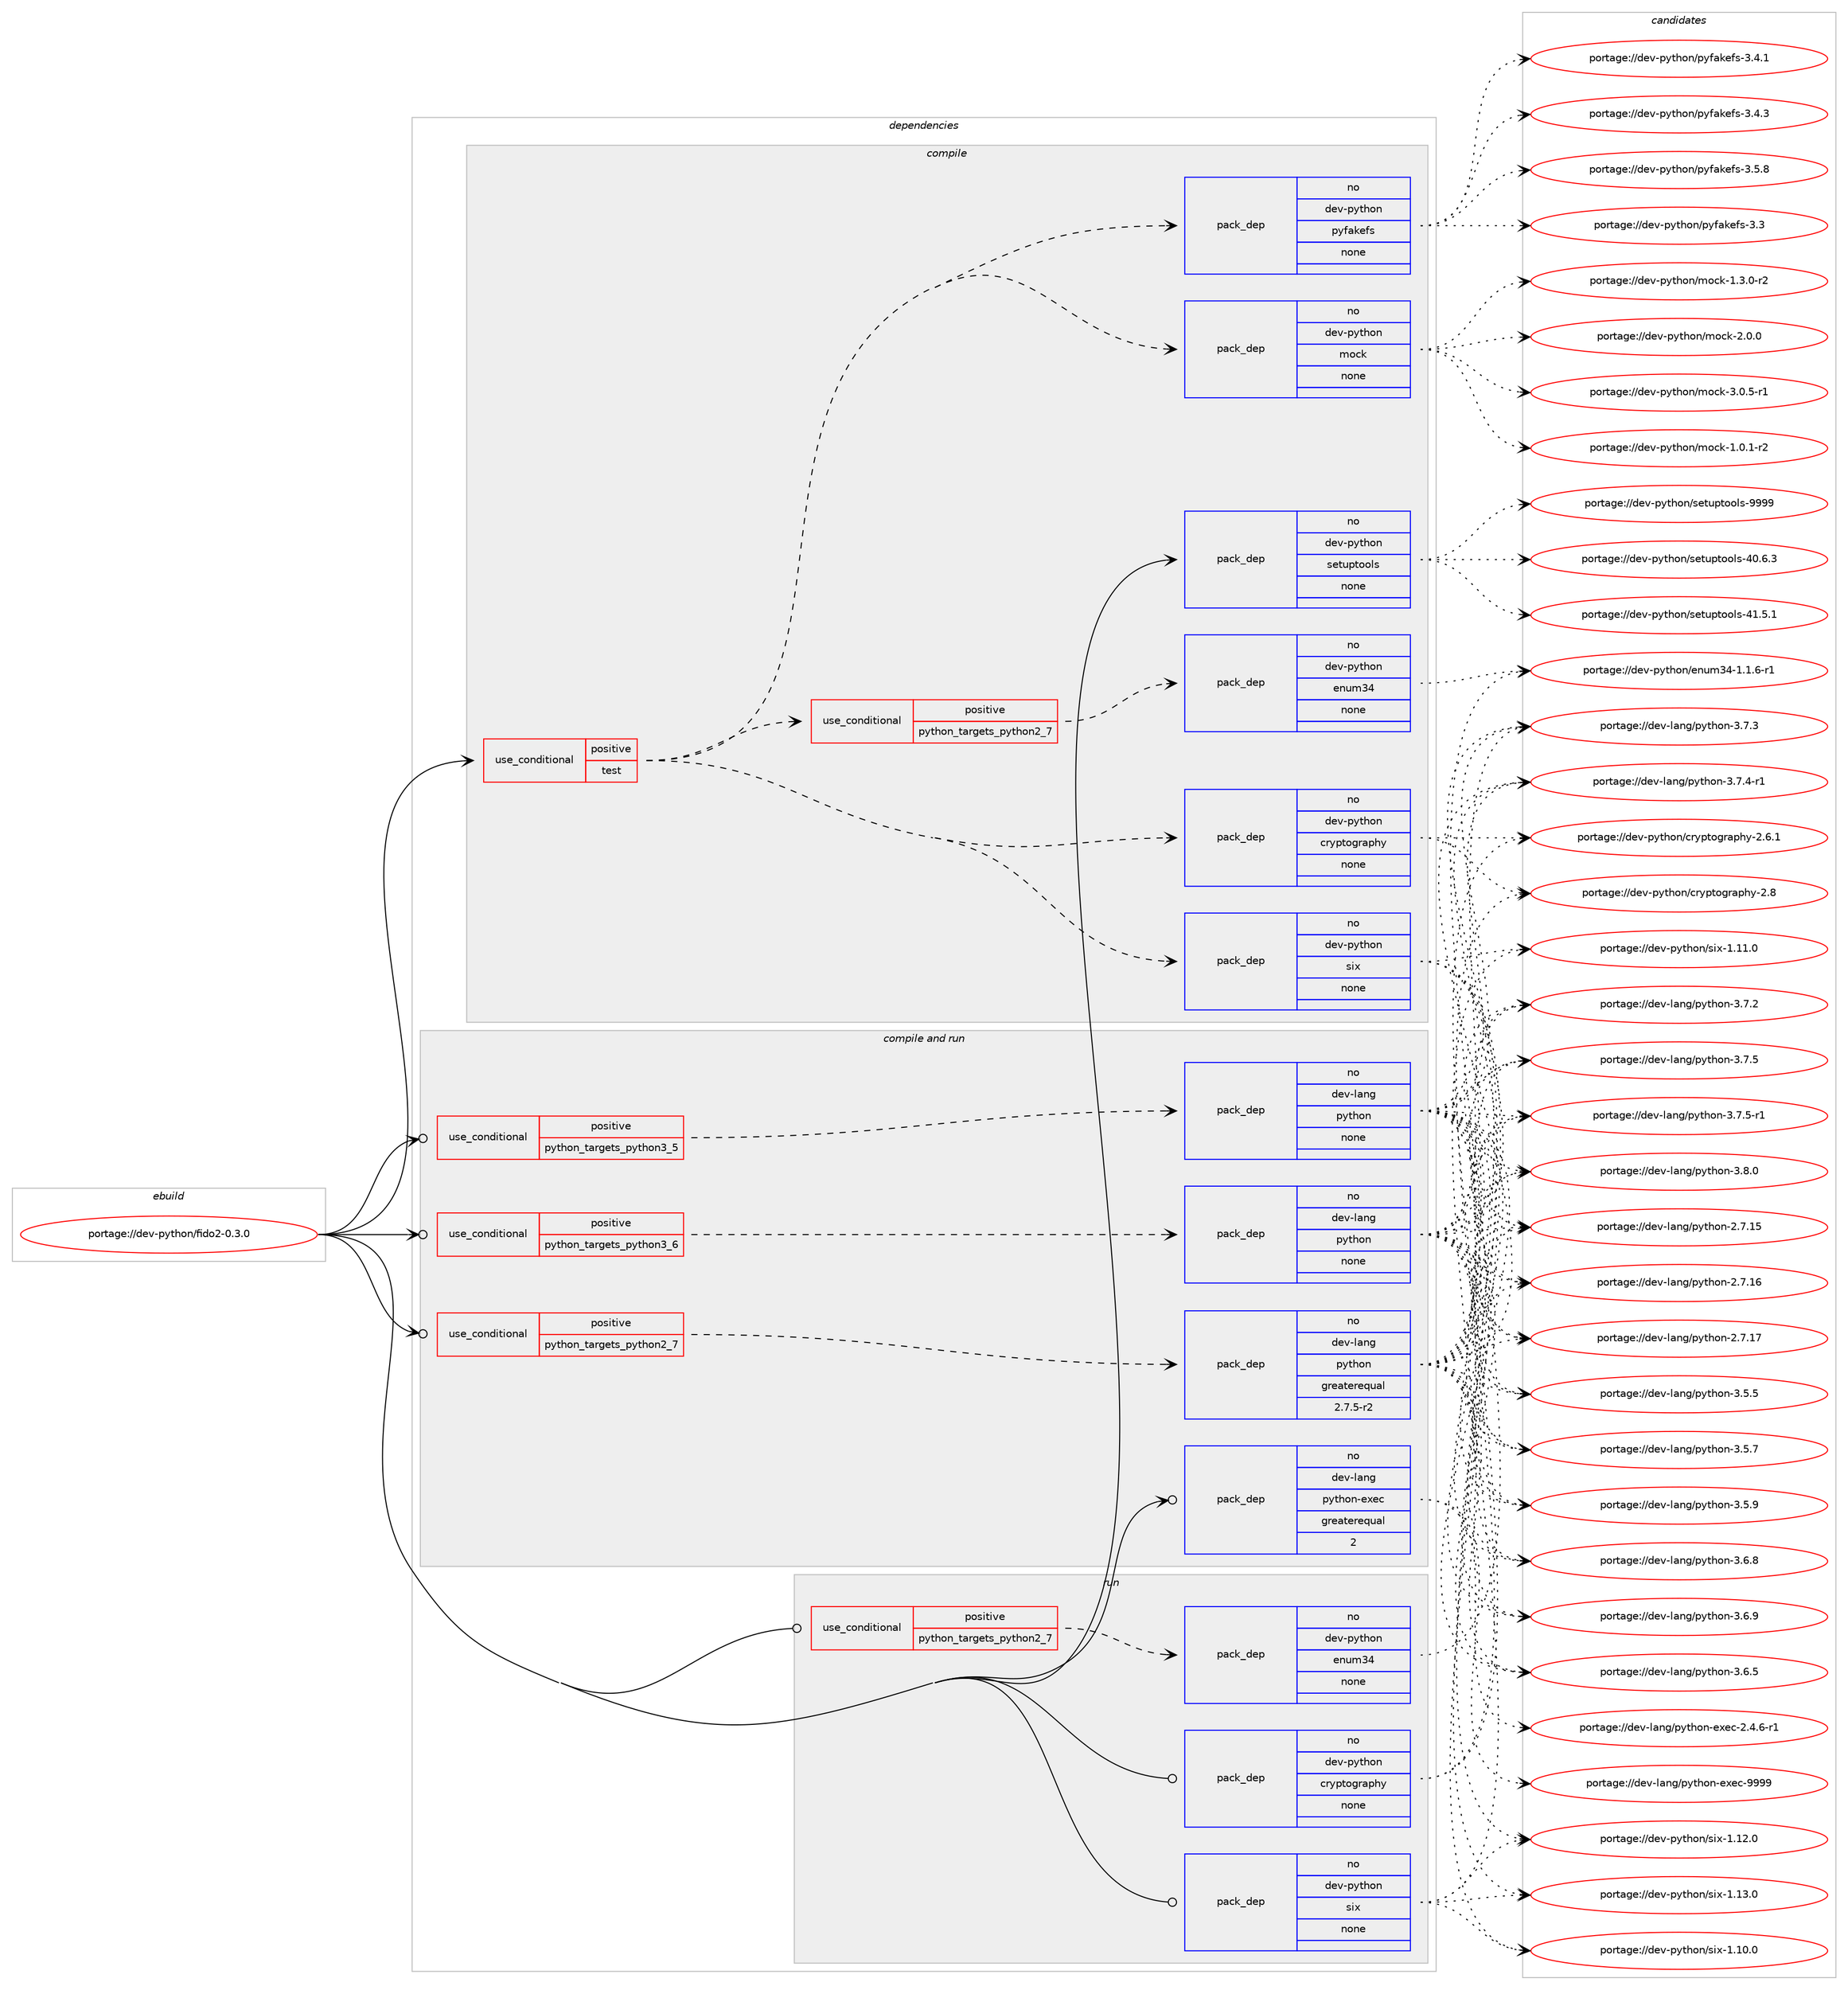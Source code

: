digraph prolog {

# *************
# Graph options
# *************

newrank=true;
concentrate=true;
compound=true;
graph [rankdir=LR,fontname=Helvetica,fontsize=10,ranksep=1.5];#, ranksep=2.5, nodesep=0.2];
edge  [arrowhead=vee];
node  [fontname=Helvetica,fontsize=10];

# **********
# The ebuild
# **********

subgraph cluster_leftcol {
color=gray;
rank=same;
label=<<i>ebuild</i>>;
id [label="portage://dev-python/fido2-0.3.0", color=red, width=4, href="../dev-python/fido2-0.3.0.svg"];
}

# ****************
# The dependencies
# ****************

subgraph cluster_midcol {
color=gray;
label=<<i>dependencies</i>>;
subgraph cluster_compile {
fillcolor="#eeeeee";
style=filled;
label=<<i>compile</i>>;
subgraph cond28427 {
dependency138804 [label=<<TABLE BORDER="0" CELLBORDER="1" CELLSPACING="0" CELLPADDING="4"><TR><TD ROWSPAN="3" CELLPADDING="10">use_conditional</TD></TR><TR><TD>positive</TD></TR><TR><TD>test</TD></TR></TABLE>>, shape=none, color=red];
subgraph pack107057 {
dependency138805 [label=<<TABLE BORDER="0" CELLBORDER="1" CELLSPACING="0" CELLPADDING="4" WIDTH="220"><TR><TD ROWSPAN="6" CELLPADDING="30">pack_dep</TD></TR><TR><TD WIDTH="110">no</TD></TR><TR><TD>dev-python</TD></TR><TR><TD>six</TD></TR><TR><TD>none</TD></TR><TR><TD></TD></TR></TABLE>>, shape=none, color=blue];
}
dependency138804:e -> dependency138805:w [weight=20,style="dashed",arrowhead="vee"];
subgraph pack107058 {
dependency138806 [label=<<TABLE BORDER="0" CELLBORDER="1" CELLSPACING="0" CELLPADDING="4" WIDTH="220"><TR><TD ROWSPAN="6" CELLPADDING="30">pack_dep</TD></TR><TR><TD WIDTH="110">no</TD></TR><TR><TD>dev-python</TD></TR><TR><TD>cryptography</TD></TR><TR><TD>none</TD></TR><TR><TD></TD></TR></TABLE>>, shape=none, color=blue];
}
dependency138804:e -> dependency138806:w [weight=20,style="dashed",arrowhead="vee"];
subgraph cond28428 {
dependency138807 [label=<<TABLE BORDER="0" CELLBORDER="1" CELLSPACING="0" CELLPADDING="4"><TR><TD ROWSPAN="3" CELLPADDING="10">use_conditional</TD></TR><TR><TD>positive</TD></TR><TR><TD>python_targets_python2_7</TD></TR></TABLE>>, shape=none, color=red];
subgraph pack107059 {
dependency138808 [label=<<TABLE BORDER="0" CELLBORDER="1" CELLSPACING="0" CELLPADDING="4" WIDTH="220"><TR><TD ROWSPAN="6" CELLPADDING="30">pack_dep</TD></TR><TR><TD WIDTH="110">no</TD></TR><TR><TD>dev-python</TD></TR><TR><TD>enum34</TD></TR><TR><TD>none</TD></TR><TR><TD></TD></TR></TABLE>>, shape=none, color=blue];
}
dependency138807:e -> dependency138808:w [weight=20,style="dashed",arrowhead="vee"];
}
dependency138804:e -> dependency138807:w [weight=20,style="dashed",arrowhead="vee"];
subgraph pack107060 {
dependency138809 [label=<<TABLE BORDER="0" CELLBORDER="1" CELLSPACING="0" CELLPADDING="4" WIDTH="220"><TR><TD ROWSPAN="6" CELLPADDING="30">pack_dep</TD></TR><TR><TD WIDTH="110">no</TD></TR><TR><TD>dev-python</TD></TR><TR><TD>mock</TD></TR><TR><TD>none</TD></TR><TR><TD></TD></TR></TABLE>>, shape=none, color=blue];
}
dependency138804:e -> dependency138809:w [weight=20,style="dashed",arrowhead="vee"];
subgraph pack107061 {
dependency138810 [label=<<TABLE BORDER="0" CELLBORDER="1" CELLSPACING="0" CELLPADDING="4" WIDTH="220"><TR><TD ROWSPAN="6" CELLPADDING="30">pack_dep</TD></TR><TR><TD WIDTH="110">no</TD></TR><TR><TD>dev-python</TD></TR><TR><TD>pyfakefs</TD></TR><TR><TD>none</TD></TR><TR><TD></TD></TR></TABLE>>, shape=none, color=blue];
}
dependency138804:e -> dependency138810:w [weight=20,style="dashed",arrowhead="vee"];
}
id:e -> dependency138804:w [weight=20,style="solid",arrowhead="vee"];
subgraph pack107062 {
dependency138811 [label=<<TABLE BORDER="0" CELLBORDER="1" CELLSPACING="0" CELLPADDING="4" WIDTH="220"><TR><TD ROWSPAN="6" CELLPADDING="30">pack_dep</TD></TR><TR><TD WIDTH="110">no</TD></TR><TR><TD>dev-python</TD></TR><TR><TD>setuptools</TD></TR><TR><TD>none</TD></TR><TR><TD></TD></TR></TABLE>>, shape=none, color=blue];
}
id:e -> dependency138811:w [weight=20,style="solid",arrowhead="vee"];
}
subgraph cluster_compileandrun {
fillcolor="#eeeeee";
style=filled;
label=<<i>compile and run</i>>;
subgraph cond28429 {
dependency138812 [label=<<TABLE BORDER="0" CELLBORDER="1" CELLSPACING="0" CELLPADDING="4"><TR><TD ROWSPAN="3" CELLPADDING="10">use_conditional</TD></TR><TR><TD>positive</TD></TR><TR><TD>python_targets_python2_7</TD></TR></TABLE>>, shape=none, color=red];
subgraph pack107063 {
dependency138813 [label=<<TABLE BORDER="0" CELLBORDER="1" CELLSPACING="0" CELLPADDING="4" WIDTH="220"><TR><TD ROWSPAN="6" CELLPADDING="30">pack_dep</TD></TR><TR><TD WIDTH="110">no</TD></TR><TR><TD>dev-lang</TD></TR><TR><TD>python</TD></TR><TR><TD>greaterequal</TD></TR><TR><TD>2.7.5-r2</TD></TR></TABLE>>, shape=none, color=blue];
}
dependency138812:e -> dependency138813:w [weight=20,style="dashed",arrowhead="vee"];
}
id:e -> dependency138812:w [weight=20,style="solid",arrowhead="odotvee"];
subgraph cond28430 {
dependency138814 [label=<<TABLE BORDER="0" CELLBORDER="1" CELLSPACING="0" CELLPADDING="4"><TR><TD ROWSPAN="3" CELLPADDING="10">use_conditional</TD></TR><TR><TD>positive</TD></TR><TR><TD>python_targets_python3_5</TD></TR></TABLE>>, shape=none, color=red];
subgraph pack107064 {
dependency138815 [label=<<TABLE BORDER="0" CELLBORDER="1" CELLSPACING="0" CELLPADDING="4" WIDTH="220"><TR><TD ROWSPAN="6" CELLPADDING="30">pack_dep</TD></TR><TR><TD WIDTH="110">no</TD></TR><TR><TD>dev-lang</TD></TR><TR><TD>python</TD></TR><TR><TD>none</TD></TR><TR><TD></TD></TR></TABLE>>, shape=none, color=blue];
}
dependency138814:e -> dependency138815:w [weight=20,style="dashed",arrowhead="vee"];
}
id:e -> dependency138814:w [weight=20,style="solid",arrowhead="odotvee"];
subgraph cond28431 {
dependency138816 [label=<<TABLE BORDER="0" CELLBORDER="1" CELLSPACING="0" CELLPADDING="4"><TR><TD ROWSPAN="3" CELLPADDING="10">use_conditional</TD></TR><TR><TD>positive</TD></TR><TR><TD>python_targets_python3_6</TD></TR></TABLE>>, shape=none, color=red];
subgraph pack107065 {
dependency138817 [label=<<TABLE BORDER="0" CELLBORDER="1" CELLSPACING="0" CELLPADDING="4" WIDTH="220"><TR><TD ROWSPAN="6" CELLPADDING="30">pack_dep</TD></TR><TR><TD WIDTH="110">no</TD></TR><TR><TD>dev-lang</TD></TR><TR><TD>python</TD></TR><TR><TD>none</TD></TR><TR><TD></TD></TR></TABLE>>, shape=none, color=blue];
}
dependency138816:e -> dependency138817:w [weight=20,style="dashed",arrowhead="vee"];
}
id:e -> dependency138816:w [weight=20,style="solid",arrowhead="odotvee"];
subgraph pack107066 {
dependency138818 [label=<<TABLE BORDER="0" CELLBORDER="1" CELLSPACING="0" CELLPADDING="4" WIDTH="220"><TR><TD ROWSPAN="6" CELLPADDING="30">pack_dep</TD></TR><TR><TD WIDTH="110">no</TD></TR><TR><TD>dev-lang</TD></TR><TR><TD>python-exec</TD></TR><TR><TD>greaterequal</TD></TR><TR><TD>2</TD></TR></TABLE>>, shape=none, color=blue];
}
id:e -> dependency138818:w [weight=20,style="solid",arrowhead="odotvee"];
}
subgraph cluster_run {
fillcolor="#eeeeee";
style=filled;
label=<<i>run</i>>;
subgraph cond28432 {
dependency138819 [label=<<TABLE BORDER="0" CELLBORDER="1" CELLSPACING="0" CELLPADDING="4"><TR><TD ROWSPAN="3" CELLPADDING="10">use_conditional</TD></TR><TR><TD>positive</TD></TR><TR><TD>python_targets_python2_7</TD></TR></TABLE>>, shape=none, color=red];
subgraph pack107067 {
dependency138820 [label=<<TABLE BORDER="0" CELLBORDER="1" CELLSPACING="0" CELLPADDING="4" WIDTH="220"><TR><TD ROWSPAN="6" CELLPADDING="30">pack_dep</TD></TR><TR><TD WIDTH="110">no</TD></TR><TR><TD>dev-python</TD></TR><TR><TD>enum34</TD></TR><TR><TD>none</TD></TR><TR><TD></TD></TR></TABLE>>, shape=none, color=blue];
}
dependency138819:e -> dependency138820:w [weight=20,style="dashed",arrowhead="vee"];
}
id:e -> dependency138819:w [weight=20,style="solid",arrowhead="odot"];
subgraph pack107068 {
dependency138821 [label=<<TABLE BORDER="0" CELLBORDER="1" CELLSPACING="0" CELLPADDING="4" WIDTH="220"><TR><TD ROWSPAN="6" CELLPADDING="30">pack_dep</TD></TR><TR><TD WIDTH="110">no</TD></TR><TR><TD>dev-python</TD></TR><TR><TD>cryptography</TD></TR><TR><TD>none</TD></TR><TR><TD></TD></TR></TABLE>>, shape=none, color=blue];
}
id:e -> dependency138821:w [weight=20,style="solid",arrowhead="odot"];
subgraph pack107069 {
dependency138822 [label=<<TABLE BORDER="0" CELLBORDER="1" CELLSPACING="0" CELLPADDING="4" WIDTH="220"><TR><TD ROWSPAN="6" CELLPADDING="30">pack_dep</TD></TR><TR><TD WIDTH="110">no</TD></TR><TR><TD>dev-python</TD></TR><TR><TD>six</TD></TR><TR><TD>none</TD></TR><TR><TD></TD></TR></TABLE>>, shape=none, color=blue];
}
id:e -> dependency138822:w [weight=20,style="solid",arrowhead="odot"];
}
}

# **************
# The candidates
# **************

subgraph cluster_choices {
rank=same;
color=gray;
label=<<i>candidates</i>>;

subgraph choice107057 {
color=black;
nodesep=1;
choiceportage100101118451121211161041111104711510512045494649484648 [label="portage://dev-python/six-1.10.0", color=red, width=4,href="../dev-python/six-1.10.0.svg"];
choiceportage100101118451121211161041111104711510512045494649494648 [label="portage://dev-python/six-1.11.0", color=red, width=4,href="../dev-python/six-1.11.0.svg"];
choiceportage100101118451121211161041111104711510512045494649504648 [label="portage://dev-python/six-1.12.0", color=red, width=4,href="../dev-python/six-1.12.0.svg"];
choiceportage100101118451121211161041111104711510512045494649514648 [label="portage://dev-python/six-1.13.0", color=red, width=4,href="../dev-python/six-1.13.0.svg"];
dependency138805:e -> choiceportage100101118451121211161041111104711510512045494649484648:w [style=dotted,weight="100"];
dependency138805:e -> choiceportage100101118451121211161041111104711510512045494649494648:w [style=dotted,weight="100"];
dependency138805:e -> choiceportage100101118451121211161041111104711510512045494649504648:w [style=dotted,weight="100"];
dependency138805:e -> choiceportage100101118451121211161041111104711510512045494649514648:w [style=dotted,weight="100"];
}
subgraph choice107058 {
color=black;
nodesep=1;
choiceportage10010111845112121116104111110479911412111211611110311497112104121455046544649 [label="portage://dev-python/cryptography-2.6.1", color=red, width=4,href="../dev-python/cryptography-2.6.1.svg"];
choiceportage1001011184511212111610411111047991141211121161111031149711210412145504656 [label="portage://dev-python/cryptography-2.8", color=red, width=4,href="../dev-python/cryptography-2.8.svg"];
dependency138806:e -> choiceportage10010111845112121116104111110479911412111211611110311497112104121455046544649:w [style=dotted,weight="100"];
dependency138806:e -> choiceportage1001011184511212111610411111047991141211121161111031149711210412145504656:w [style=dotted,weight="100"];
}
subgraph choice107059 {
color=black;
nodesep=1;
choiceportage100101118451121211161041111104710111011710951524549464946544511449 [label="portage://dev-python/enum34-1.1.6-r1", color=red, width=4,href="../dev-python/enum34-1.1.6-r1.svg"];
dependency138808:e -> choiceportage100101118451121211161041111104710111011710951524549464946544511449:w [style=dotted,weight="100"];
}
subgraph choice107060 {
color=black;
nodesep=1;
choiceportage1001011184511212111610411111047109111991074549464846494511450 [label="portage://dev-python/mock-1.0.1-r2", color=red, width=4,href="../dev-python/mock-1.0.1-r2.svg"];
choiceportage1001011184511212111610411111047109111991074549465146484511450 [label="portage://dev-python/mock-1.3.0-r2", color=red, width=4,href="../dev-python/mock-1.3.0-r2.svg"];
choiceportage100101118451121211161041111104710911199107455046484648 [label="portage://dev-python/mock-2.0.0", color=red, width=4,href="../dev-python/mock-2.0.0.svg"];
choiceportage1001011184511212111610411111047109111991074551464846534511449 [label="portage://dev-python/mock-3.0.5-r1", color=red, width=4,href="../dev-python/mock-3.0.5-r1.svg"];
dependency138809:e -> choiceportage1001011184511212111610411111047109111991074549464846494511450:w [style=dotted,weight="100"];
dependency138809:e -> choiceportage1001011184511212111610411111047109111991074549465146484511450:w [style=dotted,weight="100"];
dependency138809:e -> choiceportage100101118451121211161041111104710911199107455046484648:w [style=dotted,weight="100"];
dependency138809:e -> choiceportage1001011184511212111610411111047109111991074551464846534511449:w [style=dotted,weight="100"];
}
subgraph choice107061 {
color=black;
nodesep=1;
choiceportage10010111845112121116104111110471121211029710710110211545514651 [label="portage://dev-python/pyfakefs-3.3", color=red, width=4,href="../dev-python/pyfakefs-3.3.svg"];
choiceportage100101118451121211161041111104711212110297107101102115455146524649 [label="portage://dev-python/pyfakefs-3.4.1", color=red, width=4,href="../dev-python/pyfakefs-3.4.1.svg"];
choiceportage100101118451121211161041111104711212110297107101102115455146524651 [label="portage://dev-python/pyfakefs-3.4.3", color=red, width=4,href="../dev-python/pyfakefs-3.4.3.svg"];
choiceportage100101118451121211161041111104711212110297107101102115455146534656 [label="portage://dev-python/pyfakefs-3.5.8", color=red, width=4,href="../dev-python/pyfakefs-3.5.8.svg"];
dependency138810:e -> choiceportage10010111845112121116104111110471121211029710710110211545514651:w [style=dotted,weight="100"];
dependency138810:e -> choiceportage100101118451121211161041111104711212110297107101102115455146524649:w [style=dotted,weight="100"];
dependency138810:e -> choiceportage100101118451121211161041111104711212110297107101102115455146524651:w [style=dotted,weight="100"];
dependency138810:e -> choiceportage100101118451121211161041111104711212110297107101102115455146534656:w [style=dotted,weight="100"];
}
subgraph choice107062 {
color=black;
nodesep=1;
choiceportage100101118451121211161041111104711510111611711211611111110811545524846544651 [label="portage://dev-python/setuptools-40.6.3", color=red, width=4,href="../dev-python/setuptools-40.6.3.svg"];
choiceportage100101118451121211161041111104711510111611711211611111110811545524946534649 [label="portage://dev-python/setuptools-41.5.1", color=red, width=4,href="../dev-python/setuptools-41.5.1.svg"];
choiceportage10010111845112121116104111110471151011161171121161111111081154557575757 [label="portage://dev-python/setuptools-9999", color=red, width=4,href="../dev-python/setuptools-9999.svg"];
dependency138811:e -> choiceportage100101118451121211161041111104711510111611711211611111110811545524846544651:w [style=dotted,weight="100"];
dependency138811:e -> choiceportage100101118451121211161041111104711510111611711211611111110811545524946534649:w [style=dotted,weight="100"];
dependency138811:e -> choiceportage10010111845112121116104111110471151011161171121161111111081154557575757:w [style=dotted,weight="100"];
}
subgraph choice107063 {
color=black;
nodesep=1;
choiceportage10010111845108971101034711212111610411111045504655464953 [label="portage://dev-lang/python-2.7.15", color=red, width=4,href="../dev-lang/python-2.7.15.svg"];
choiceportage10010111845108971101034711212111610411111045504655464954 [label="portage://dev-lang/python-2.7.16", color=red, width=4,href="../dev-lang/python-2.7.16.svg"];
choiceportage10010111845108971101034711212111610411111045504655464955 [label="portage://dev-lang/python-2.7.17", color=red, width=4,href="../dev-lang/python-2.7.17.svg"];
choiceportage100101118451089711010347112121116104111110455146534653 [label="portage://dev-lang/python-3.5.5", color=red, width=4,href="../dev-lang/python-3.5.5.svg"];
choiceportage100101118451089711010347112121116104111110455146534655 [label="portage://dev-lang/python-3.5.7", color=red, width=4,href="../dev-lang/python-3.5.7.svg"];
choiceportage100101118451089711010347112121116104111110455146534657 [label="portage://dev-lang/python-3.5.9", color=red, width=4,href="../dev-lang/python-3.5.9.svg"];
choiceportage100101118451089711010347112121116104111110455146544653 [label="portage://dev-lang/python-3.6.5", color=red, width=4,href="../dev-lang/python-3.6.5.svg"];
choiceportage100101118451089711010347112121116104111110455146544656 [label="portage://dev-lang/python-3.6.8", color=red, width=4,href="../dev-lang/python-3.6.8.svg"];
choiceportage100101118451089711010347112121116104111110455146544657 [label="portage://dev-lang/python-3.6.9", color=red, width=4,href="../dev-lang/python-3.6.9.svg"];
choiceportage100101118451089711010347112121116104111110455146554650 [label="portage://dev-lang/python-3.7.2", color=red, width=4,href="../dev-lang/python-3.7.2.svg"];
choiceportage100101118451089711010347112121116104111110455146554651 [label="portage://dev-lang/python-3.7.3", color=red, width=4,href="../dev-lang/python-3.7.3.svg"];
choiceportage1001011184510897110103471121211161041111104551465546524511449 [label="portage://dev-lang/python-3.7.4-r1", color=red, width=4,href="../dev-lang/python-3.7.4-r1.svg"];
choiceportage100101118451089711010347112121116104111110455146554653 [label="portage://dev-lang/python-3.7.5", color=red, width=4,href="../dev-lang/python-3.7.5.svg"];
choiceportage1001011184510897110103471121211161041111104551465546534511449 [label="portage://dev-lang/python-3.7.5-r1", color=red, width=4,href="../dev-lang/python-3.7.5-r1.svg"];
choiceportage100101118451089711010347112121116104111110455146564648 [label="portage://dev-lang/python-3.8.0", color=red, width=4,href="../dev-lang/python-3.8.0.svg"];
dependency138813:e -> choiceportage10010111845108971101034711212111610411111045504655464953:w [style=dotted,weight="100"];
dependency138813:e -> choiceportage10010111845108971101034711212111610411111045504655464954:w [style=dotted,weight="100"];
dependency138813:e -> choiceportage10010111845108971101034711212111610411111045504655464955:w [style=dotted,weight="100"];
dependency138813:e -> choiceportage100101118451089711010347112121116104111110455146534653:w [style=dotted,weight="100"];
dependency138813:e -> choiceportage100101118451089711010347112121116104111110455146534655:w [style=dotted,weight="100"];
dependency138813:e -> choiceportage100101118451089711010347112121116104111110455146534657:w [style=dotted,weight="100"];
dependency138813:e -> choiceportage100101118451089711010347112121116104111110455146544653:w [style=dotted,weight="100"];
dependency138813:e -> choiceportage100101118451089711010347112121116104111110455146544656:w [style=dotted,weight="100"];
dependency138813:e -> choiceportage100101118451089711010347112121116104111110455146544657:w [style=dotted,weight="100"];
dependency138813:e -> choiceportage100101118451089711010347112121116104111110455146554650:w [style=dotted,weight="100"];
dependency138813:e -> choiceportage100101118451089711010347112121116104111110455146554651:w [style=dotted,weight="100"];
dependency138813:e -> choiceportage1001011184510897110103471121211161041111104551465546524511449:w [style=dotted,weight="100"];
dependency138813:e -> choiceportage100101118451089711010347112121116104111110455146554653:w [style=dotted,weight="100"];
dependency138813:e -> choiceportage1001011184510897110103471121211161041111104551465546534511449:w [style=dotted,weight="100"];
dependency138813:e -> choiceportage100101118451089711010347112121116104111110455146564648:w [style=dotted,weight="100"];
}
subgraph choice107064 {
color=black;
nodesep=1;
choiceportage10010111845108971101034711212111610411111045504655464953 [label="portage://dev-lang/python-2.7.15", color=red, width=4,href="../dev-lang/python-2.7.15.svg"];
choiceportage10010111845108971101034711212111610411111045504655464954 [label="portage://dev-lang/python-2.7.16", color=red, width=4,href="../dev-lang/python-2.7.16.svg"];
choiceportage10010111845108971101034711212111610411111045504655464955 [label="portage://dev-lang/python-2.7.17", color=red, width=4,href="../dev-lang/python-2.7.17.svg"];
choiceportage100101118451089711010347112121116104111110455146534653 [label="portage://dev-lang/python-3.5.5", color=red, width=4,href="../dev-lang/python-3.5.5.svg"];
choiceportage100101118451089711010347112121116104111110455146534655 [label="portage://dev-lang/python-3.5.7", color=red, width=4,href="../dev-lang/python-3.5.7.svg"];
choiceportage100101118451089711010347112121116104111110455146534657 [label="portage://dev-lang/python-3.5.9", color=red, width=4,href="../dev-lang/python-3.5.9.svg"];
choiceportage100101118451089711010347112121116104111110455146544653 [label="portage://dev-lang/python-3.6.5", color=red, width=4,href="../dev-lang/python-3.6.5.svg"];
choiceportage100101118451089711010347112121116104111110455146544656 [label="portage://dev-lang/python-3.6.8", color=red, width=4,href="../dev-lang/python-3.6.8.svg"];
choiceportage100101118451089711010347112121116104111110455146544657 [label="portage://dev-lang/python-3.6.9", color=red, width=4,href="../dev-lang/python-3.6.9.svg"];
choiceportage100101118451089711010347112121116104111110455146554650 [label="portage://dev-lang/python-3.7.2", color=red, width=4,href="../dev-lang/python-3.7.2.svg"];
choiceportage100101118451089711010347112121116104111110455146554651 [label="portage://dev-lang/python-3.7.3", color=red, width=4,href="../dev-lang/python-3.7.3.svg"];
choiceportage1001011184510897110103471121211161041111104551465546524511449 [label="portage://dev-lang/python-3.7.4-r1", color=red, width=4,href="../dev-lang/python-3.7.4-r1.svg"];
choiceportage100101118451089711010347112121116104111110455146554653 [label="portage://dev-lang/python-3.7.5", color=red, width=4,href="../dev-lang/python-3.7.5.svg"];
choiceportage1001011184510897110103471121211161041111104551465546534511449 [label="portage://dev-lang/python-3.7.5-r1", color=red, width=4,href="../dev-lang/python-3.7.5-r1.svg"];
choiceportage100101118451089711010347112121116104111110455146564648 [label="portage://dev-lang/python-3.8.0", color=red, width=4,href="../dev-lang/python-3.8.0.svg"];
dependency138815:e -> choiceportage10010111845108971101034711212111610411111045504655464953:w [style=dotted,weight="100"];
dependency138815:e -> choiceportage10010111845108971101034711212111610411111045504655464954:w [style=dotted,weight="100"];
dependency138815:e -> choiceportage10010111845108971101034711212111610411111045504655464955:w [style=dotted,weight="100"];
dependency138815:e -> choiceportage100101118451089711010347112121116104111110455146534653:w [style=dotted,weight="100"];
dependency138815:e -> choiceportage100101118451089711010347112121116104111110455146534655:w [style=dotted,weight="100"];
dependency138815:e -> choiceportage100101118451089711010347112121116104111110455146534657:w [style=dotted,weight="100"];
dependency138815:e -> choiceportage100101118451089711010347112121116104111110455146544653:w [style=dotted,weight="100"];
dependency138815:e -> choiceportage100101118451089711010347112121116104111110455146544656:w [style=dotted,weight="100"];
dependency138815:e -> choiceportage100101118451089711010347112121116104111110455146544657:w [style=dotted,weight="100"];
dependency138815:e -> choiceportage100101118451089711010347112121116104111110455146554650:w [style=dotted,weight="100"];
dependency138815:e -> choiceportage100101118451089711010347112121116104111110455146554651:w [style=dotted,weight="100"];
dependency138815:e -> choiceportage1001011184510897110103471121211161041111104551465546524511449:w [style=dotted,weight="100"];
dependency138815:e -> choiceportage100101118451089711010347112121116104111110455146554653:w [style=dotted,weight="100"];
dependency138815:e -> choiceportage1001011184510897110103471121211161041111104551465546534511449:w [style=dotted,weight="100"];
dependency138815:e -> choiceportage100101118451089711010347112121116104111110455146564648:w [style=dotted,weight="100"];
}
subgraph choice107065 {
color=black;
nodesep=1;
choiceportage10010111845108971101034711212111610411111045504655464953 [label="portage://dev-lang/python-2.7.15", color=red, width=4,href="../dev-lang/python-2.7.15.svg"];
choiceportage10010111845108971101034711212111610411111045504655464954 [label="portage://dev-lang/python-2.7.16", color=red, width=4,href="../dev-lang/python-2.7.16.svg"];
choiceportage10010111845108971101034711212111610411111045504655464955 [label="portage://dev-lang/python-2.7.17", color=red, width=4,href="../dev-lang/python-2.7.17.svg"];
choiceportage100101118451089711010347112121116104111110455146534653 [label="portage://dev-lang/python-3.5.5", color=red, width=4,href="../dev-lang/python-3.5.5.svg"];
choiceportage100101118451089711010347112121116104111110455146534655 [label="portage://dev-lang/python-3.5.7", color=red, width=4,href="../dev-lang/python-3.5.7.svg"];
choiceportage100101118451089711010347112121116104111110455146534657 [label="portage://dev-lang/python-3.5.9", color=red, width=4,href="../dev-lang/python-3.5.9.svg"];
choiceportage100101118451089711010347112121116104111110455146544653 [label="portage://dev-lang/python-3.6.5", color=red, width=4,href="../dev-lang/python-3.6.5.svg"];
choiceportage100101118451089711010347112121116104111110455146544656 [label="portage://dev-lang/python-3.6.8", color=red, width=4,href="../dev-lang/python-3.6.8.svg"];
choiceportage100101118451089711010347112121116104111110455146544657 [label="portage://dev-lang/python-3.6.9", color=red, width=4,href="../dev-lang/python-3.6.9.svg"];
choiceportage100101118451089711010347112121116104111110455146554650 [label="portage://dev-lang/python-3.7.2", color=red, width=4,href="../dev-lang/python-3.7.2.svg"];
choiceportage100101118451089711010347112121116104111110455146554651 [label="portage://dev-lang/python-3.7.3", color=red, width=4,href="../dev-lang/python-3.7.3.svg"];
choiceportage1001011184510897110103471121211161041111104551465546524511449 [label="portage://dev-lang/python-3.7.4-r1", color=red, width=4,href="../dev-lang/python-3.7.4-r1.svg"];
choiceportage100101118451089711010347112121116104111110455146554653 [label="portage://dev-lang/python-3.7.5", color=red, width=4,href="../dev-lang/python-3.7.5.svg"];
choiceportage1001011184510897110103471121211161041111104551465546534511449 [label="portage://dev-lang/python-3.7.5-r1", color=red, width=4,href="../dev-lang/python-3.7.5-r1.svg"];
choiceportage100101118451089711010347112121116104111110455146564648 [label="portage://dev-lang/python-3.8.0", color=red, width=4,href="../dev-lang/python-3.8.0.svg"];
dependency138817:e -> choiceportage10010111845108971101034711212111610411111045504655464953:w [style=dotted,weight="100"];
dependency138817:e -> choiceportage10010111845108971101034711212111610411111045504655464954:w [style=dotted,weight="100"];
dependency138817:e -> choiceportage10010111845108971101034711212111610411111045504655464955:w [style=dotted,weight="100"];
dependency138817:e -> choiceportage100101118451089711010347112121116104111110455146534653:w [style=dotted,weight="100"];
dependency138817:e -> choiceportage100101118451089711010347112121116104111110455146534655:w [style=dotted,weight="100"];
dependency138817:e -> choiceportage100101118451089711010347112121116104111110455146534657:w [style=dotted,weight="100"];
dependency138817:e -> choiceportage100101118451089711010347112121116104111110455146544653:w [style=dotted,weight="100"];
dependency138817:e -> choiceportage100101118451089711010347112121116104111110455146544656:w [style=dotted,weight="100"];
dependency138817:e -> choiceportage100101118451089711010347112121116104111110455146544657:w [style=dotted,weight="100"];
dependency138817:e -> choiceportage100101118451089711010347112121116104111110455146554650:w [style=dotted,weight="100"];
dependency138817:e -> choiceportage100101118451089711010347112121116104111110455146554651:w [style=dotted,weight="100"];
dependency138817:e -> choiceportage1001011184510897110103471121211161041111104551465546524511449:w [style=dotted,weight="100"];
dependency138817:e -> choiceportage100101118451089711010347112121116104111110455146554653:w [style=dotted,weight="100"];
dependency138817:e -> choiceportage1001011184510897110103471121211161041111104551465546534511449:w [style=dotted,weight="100"];
dependency138817:e -> choiceportage100101118451089711010347112121116104111110455146564648:w [style=dotted,weight="100"];
}
subgraph choice107066 {
color=black;
nodesep=1;
choiceportage10010111845108971101034711212111610411111045101120101994550465246544511449 [label="portage://dev-lang/python-exec-2.4.6-r1", color=red, width=4,href="../dev-lang/python-exec-2.4.6-r1.svg"];
choiceportage10010111845108971101034711212111610411111045101120101994557575757 [label="portage://dev-lang/python-exec-9999", color=red, width=4,href="../dev-lang/python-exec-9999.svg"];
dependency138818:e -> choiceportage10010111845108971101034711212111610411111045101120101994550465246544511449:w [style=dotted,weight="100"];
dependency138818:e -> choiceportage10010111845108971101034711212111610411111045101120101994557575757:w [style=dotted,weight="100"];
}
subgraph choice107067 {
color=black;
nodesep=1;
choiceportage100101118451121211161041111104710111011710951524549464946544511449 [label="portage://dev-python/enum34-1.1.6-r1", color=red, width=4,href="../dev-python/enum34-1.1.6-r1.svg"];
dependency138820:e -> choiceportage100101118451121211161041111104710111011710951524549464946544511449:w [style=dotted,weight="100"];
}
subgraph choice107068 {
color=black;
nodesep=1;
choiceportage10010111845112121116104111110479911412111211611110311497112104121455046544649 [label="portage://dev-python/cryptography-2.6.1", color=red, width=4,href="../dev-python/cryptography-2.6.1.svg"];
choiceportage1001011184511212111610411111047991141211121161111031149711210412145504656 [label="portage://dev-python/cryptography-2.8", color=red, width=4,href="../dev-python/cryptography-2.8.svg"];
dependency138821:e -> choiceportage10010111845112121116104111110479911412111211611110311497112104121455046544649:w [style=dotted,weight="100"];
dependency138821:e -> choiceportage1001011184511212111610411111047991141211121161111031149711210412145504656:w [style=dotted,weight="100"];
}
subgraph choice107069 {
color=black;
nodesep=1;
choiceportage100101118451121211161041111104711510512045494649484648 [label="portage://dev-python/six-1.10.0", color=red, width=4,href="../dev-python/six-1.10.0.svg"];
choiceportage100101118451121211161041111104711510512045494649494648 [label="portage://dev-python/six-1.11.0", color=red, width=4,href="../dev-python/six-1.11.0.svg"];
choiceportage100101118451121211161041111104711510512045494649504648 [label="portage://dev-python/six-1.12.0", color=red, width=4,href="../dev-python/six-1.12.0.svg"];
choiceportage100101118451121211161041111104711510512045494649514648 [label="portage://dev-python/six-1.13.0", color=red, width=4,href="../dev-python/six-1.13.0.svg"];
dependency138822:e -> choiceportage100101118451121211161041111104711510512045494649484648:w [style=dotted,weight="100"];
dependency138822:e -> choiceportage100101118451121211161041111104711510512045494649494648:w [style=dotted,weight="100"];
dependency138822:e -> choiceportage100101118451121211161041111104711510512045494649504648:w [style=dotted,weight="100"];
dependency138822:e -> choiceportage100101118451121211161041111104711510512045494649514648:w [style=dotted,weight="100"];
}
}

}
